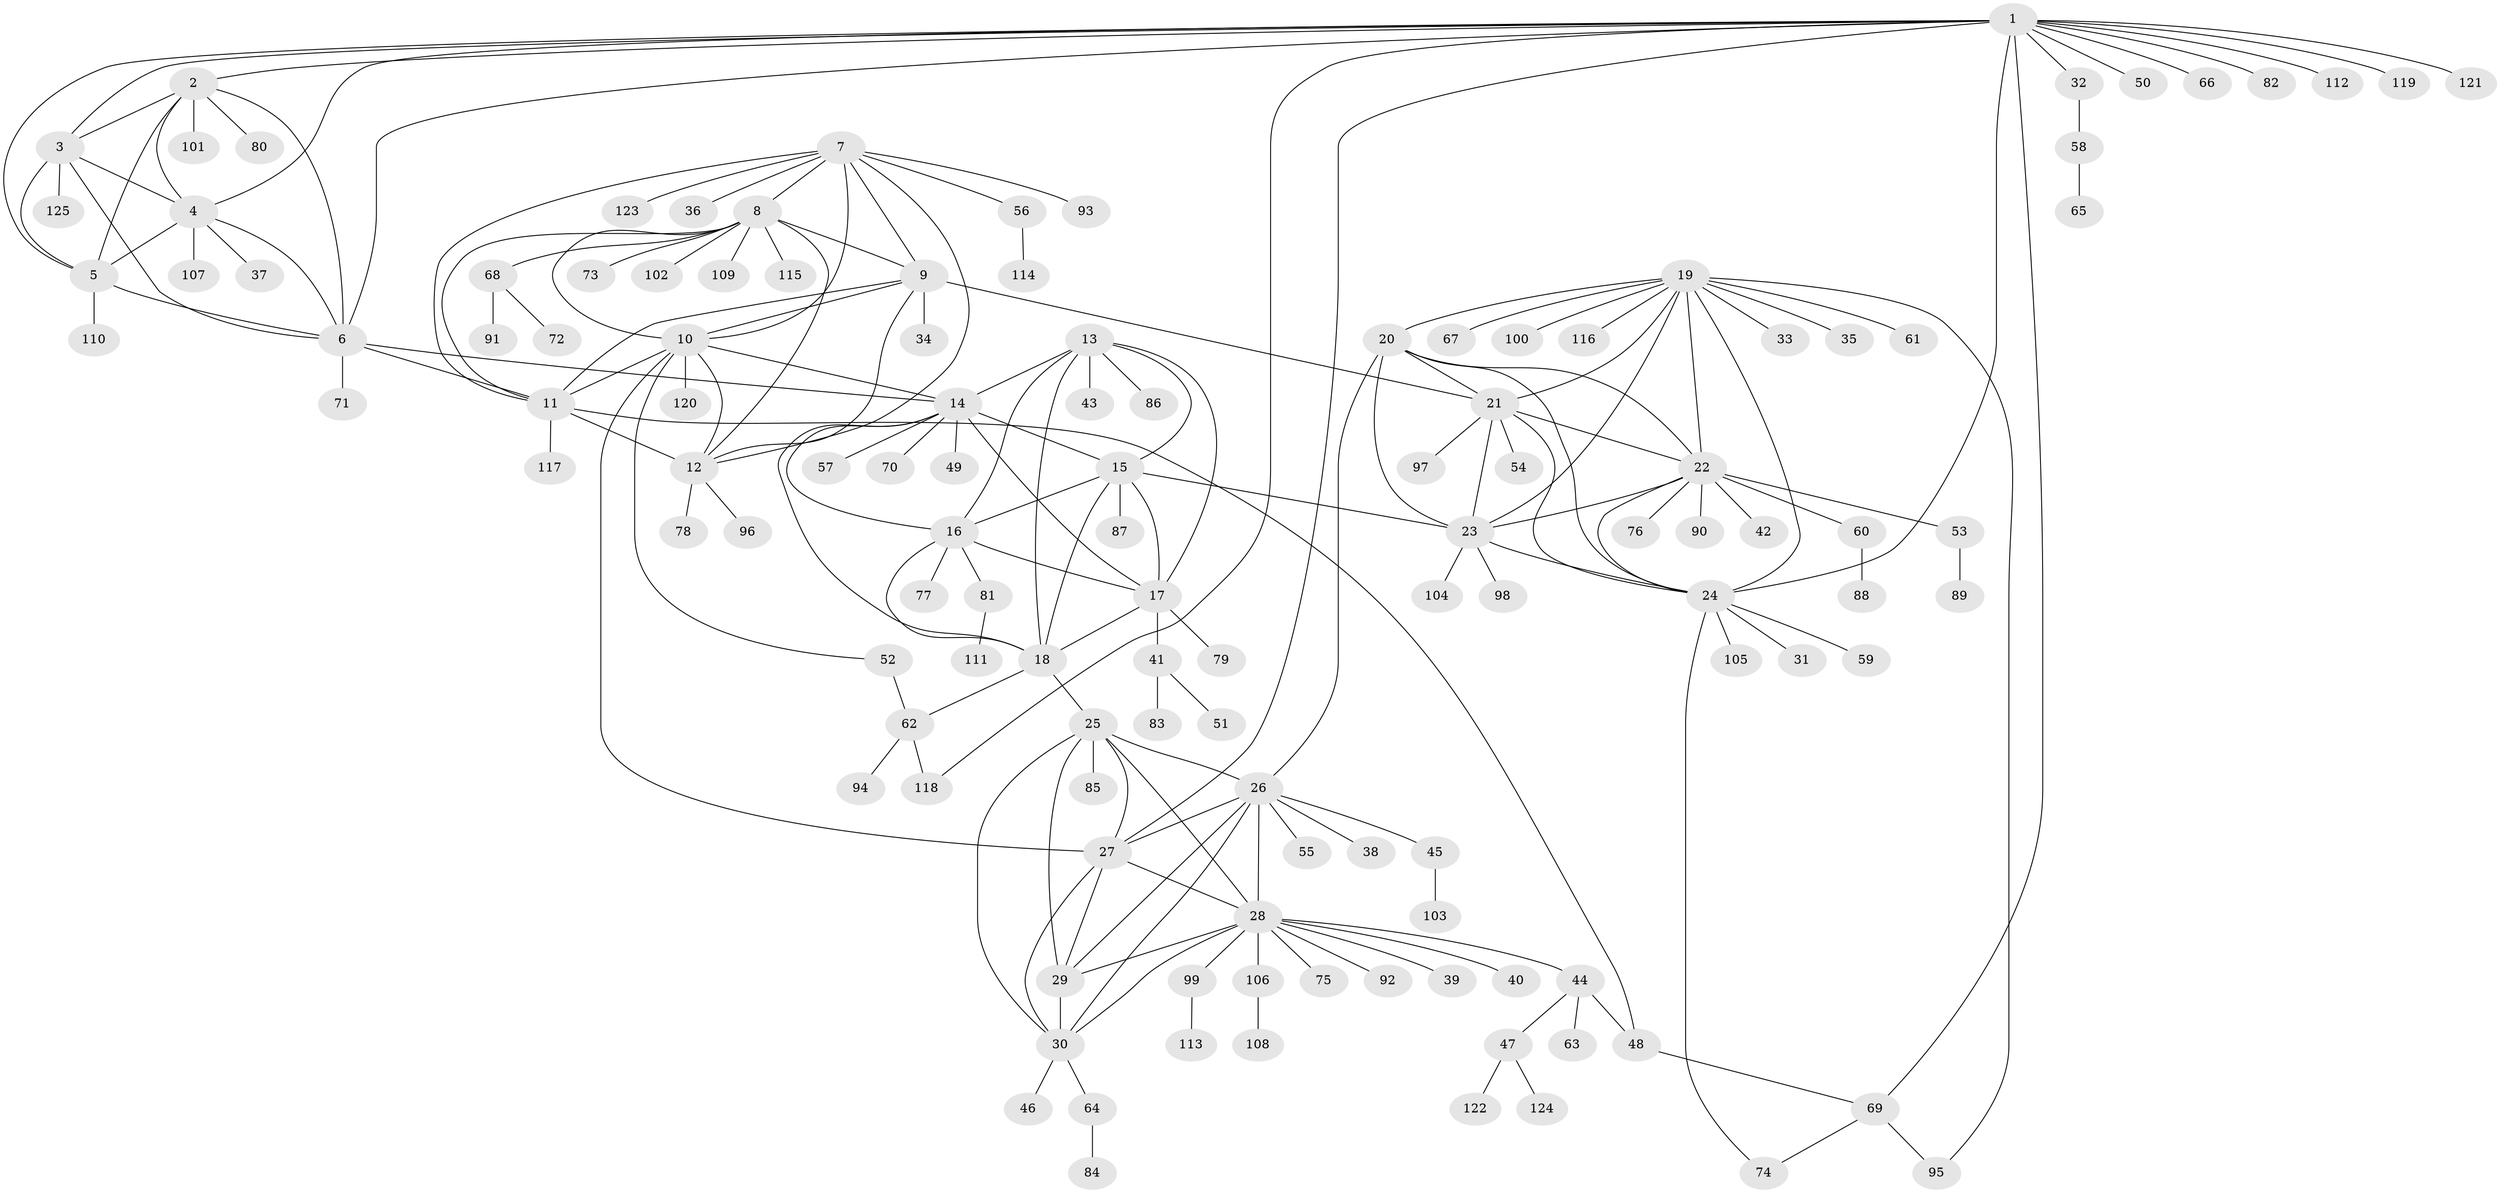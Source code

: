 // Generated by graph-tools (version 1.1) at 2025/55/03/09/25 04:55:29]
// undirected, 125 vertices, 186 edges
graph export_dot {
graph [start="1"]
  node [color=gray90,style=filled];
  1;
  2;
  3;
  4;
  5;
  6;
  7;
  8;
  9;
  10;
  11;
  12;
  13;
  14;
  15;
  16;
  17;
  18;
  19;
  20;
  21;
  22;
  23;
  24;
  25;
  26;
  27;
  28;
  29;
  30;
  31;
  32;
  33;
  34;
  35;
  36;
  37;
  38;
  39;
  40;
  41;
  42;
  43;
  44;
  45;
  46;
  47;
  48;
  49;
  50;
  51;
  52;
  53;
  54;
  55;
  56;
  57;
  58;
  59;
  60;
  61;
  62;
  63;
  64;
  65;
  66;
  67;
  68;
  69;
  70;
  71;
  72;
  73;
  74;
  75;
  76;
  77;
  78;
  79;
  80;
  81;
  82;
  83;
  84;
  85;
  86;
  87;
  88;
  89;
  90;
  91;
  92;
  93;
  94;
  95;
  96;
  97;
  98;
  99;
  100;
  101;
  102;
  103;
  104;
  105;
  106;
  107;
  108;
  109;
  110;
  111;
  112;
  113;
  114;
  115;
  116;
  117;
  118;
  119;
  120;
  121;
  122;
  123;
  124;
  125;
  1 -- 2;
  1 -- 3;
  1 -- 4;
  1 -- 5;
  1 -- 6;
  1 -- 24;
  1 -- 27;
  1 -- 32;
  1 -- 50;
  1 -- 66;
  1 -- 69;
  1 -- 82;
  1 -- 112;
  1 -- 118;
  1 -- 119;
  1 -- 121;
  2 -- 3;
  2 -- 4;
  2 -- 5;
  2 -- 6;
  2 -- 80;
  2 -- 101;
  3 -- 4;
  3 -- 5;
  3 -- 6;
  3 -- 125;
  4 -- 5;
  4 -- 6;
  4 -- 37;
  4 -- 107;
  5 -- 6;
  5 -- 110;
  6 -- 11;
  6 -- 14;
  6 -- 71;
  7 -- 8;
  7 -- 9;
  7 -- 10;
  7 -- 11;
  7 -- 12;
  7 -- 36;
  7 -- 56;
  7 -- 93;
  7 -- 123;
  8 -- 9;
  8 -- 10;
  8 -- 11;
  8 -- 12;
  8 -- 68;
  8 -- 73;
  8 -- 102;
  8 -- 109;
  8 -- 115;
  9 -- 10;
  9 -- 11;
  9 -- 12;
  9 -- 21;
  9 -- 34;
  10 -- 11;
  10 -- 12;
  10 -- 14;
  10 -- 27;
  10 -- 52;
  10 -- 120;
  11 -- 12;
  11 -- 48;
  11 -- 117;
  12 -- 78;
  12 -- 96;
  13 -- 14;
  13 -- 15;
  13 -- 16;
  13 -- 17;
  13 -- 18;
  13 -- 43;
  13 -- 86;
  14 -- 15;
  14 -- 16;
  14 -- 17;
  14 -- 18;
  14 -- 49;
  14 -- 57;
  14 -- 70;
  15 -- 16;
  15 -- 17;
  15 -- 18;
  15 -- 23;
  15 -- 87;
  16 -- 17;
  16 -- 18;
  16 -- 77;
  16 -- 81;
  17 -- 18;
  17 -- 41;
  17 -- 79;
  18 -- 25;
  18 -- 62;
  19 -- 20;
  19 -- 21;
  19 -- 22;
  19 -- 23;
  19 -- 24;
  19 -- 33;
  19 -- 35;
  19 -- 61;
  19 -- 67;
  19 -- 95;
  19 -- 100;
  19 -- 116;
  20 -- 21;
  20 -- 22;
  20 -- 23;
  20 -- 24;
  20 -- 26;
  21 -- 22;
  21 -- 23;
  21 -- 24;
  21 -- 54;
  21 -- 97;
  22 -- 23;
  22 -- 24;
  22 -- 42;
  22 -- 53;
  22 -- 60;
  22 -- 76;
  22 -- 90;
  23 -- 24;
  23 -- 98;
  23 -- 104;
  24 -- 31;
  24 -- 59;
  24 -- 74;
  24 -- 105;
  25 -- 26;
  25 -- 27;
  25 -- 28;
  25 -- 29;
  25 -- 30;
  25 -- 85;
  26 -- 27;
  26 -- 28;
  26 -- 29;
  26 -- 30;
  26 -- 38;
  26 -- 45;
  26 -- 55;
  27 -- 28;
  27 -- 29;
  27 -- 30;
  28 -- 29;
  28 -- 30;
  28 -- 39;
  28 -- 40;
  28 -- 44;
  28 -- 75;
  28 -- 92;
  28 -- 99;
  28 -- 106;
  29 -- 30;
  30 -- 46;
  30 -- 64;
  32 -- 58;
  41 -- 51;
  41 -- 83;
  44 -- 47;
  44 -- 48;
  44 -- 63;
  45 -- 103;
  47 -- 122;
  47 -- 124;
  48 -- 69;
  52 -- 62;
  53 -- 89;
  56 -- 114;
  58 -- 65;
  60 -- 88;
  62 -- 94;
  62 -- 118;
  64 -- 84;
  68 -- 72;
  68 -- 91;
  69 -- 74;
  69 -- 95;
  81 -- 111;
  99 -- 113;
  106 -- 108;
}
